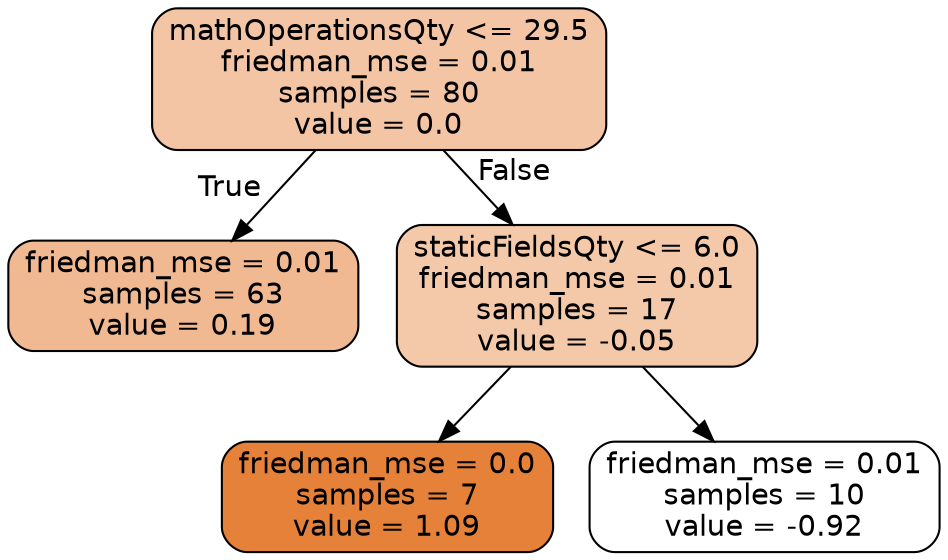 digraph Tree {
node [shape=box, style="filled, rounded", color="black", fontname="helvetica"] ;
edge [fontname="helvetica"] ;
0 [label="mathOperationsQty <= 29.5\nfriedman_mse = 0.01\nsamples = 80\nvalue = 0.0", fillcolor="#f3c5a5"] ;
1 [label="friedman_mse = 0.01\nsamples = 63\nvalue = 0.19", fillcolor="#f1b991"] ;
0 -> 1 [labeldistance=2.5, labelangle=45, headlabel="True"] ;
2 [label="staticFieldsQty <= 6.0\nfriedman_mse = 0.01\nsamples = 17\nvalue = -0.05", fillcolor="#f4c9a9"] ;
0 -> 2 [labeldistance=2.5, labelangle=-45, headlabel="False"] ;
3 [label="friedman_mse = 0.0\nsamples = 7\nvalue = 1.09", fillcolor="#e58139"] ;
2 -> 3 ;
4 [label="friedman_mse = 0.01\nsamples = 10\nvalue = -0.92", fillcolor="#ffffff"] ;
2 -> 4 ;
}